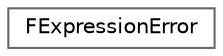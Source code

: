 digraph "Graphical Class Hierarchy"
{
 // INTERACTIVE_SVG=YES
 // LATEX_PDF_SIZE
  bgcolor="transparent";
  edge [fontname=Helvetica,fontsize=10,labelfontname=Helvetica,labelfontsize=10];
  node [fontname=Helvetica,fontsize=10,shape=box,height=0.2,width=0.4];
  rankdir="LR";
  Node0 [id="Node000000",label="FExpressionError",height=0.2,width=0.4,color="grey40", fillcolor="white", style="filled",URL="$dd/d66/structFExpressionError.html",tooltip="Simple error structure used for reporting parse errors."];
}
